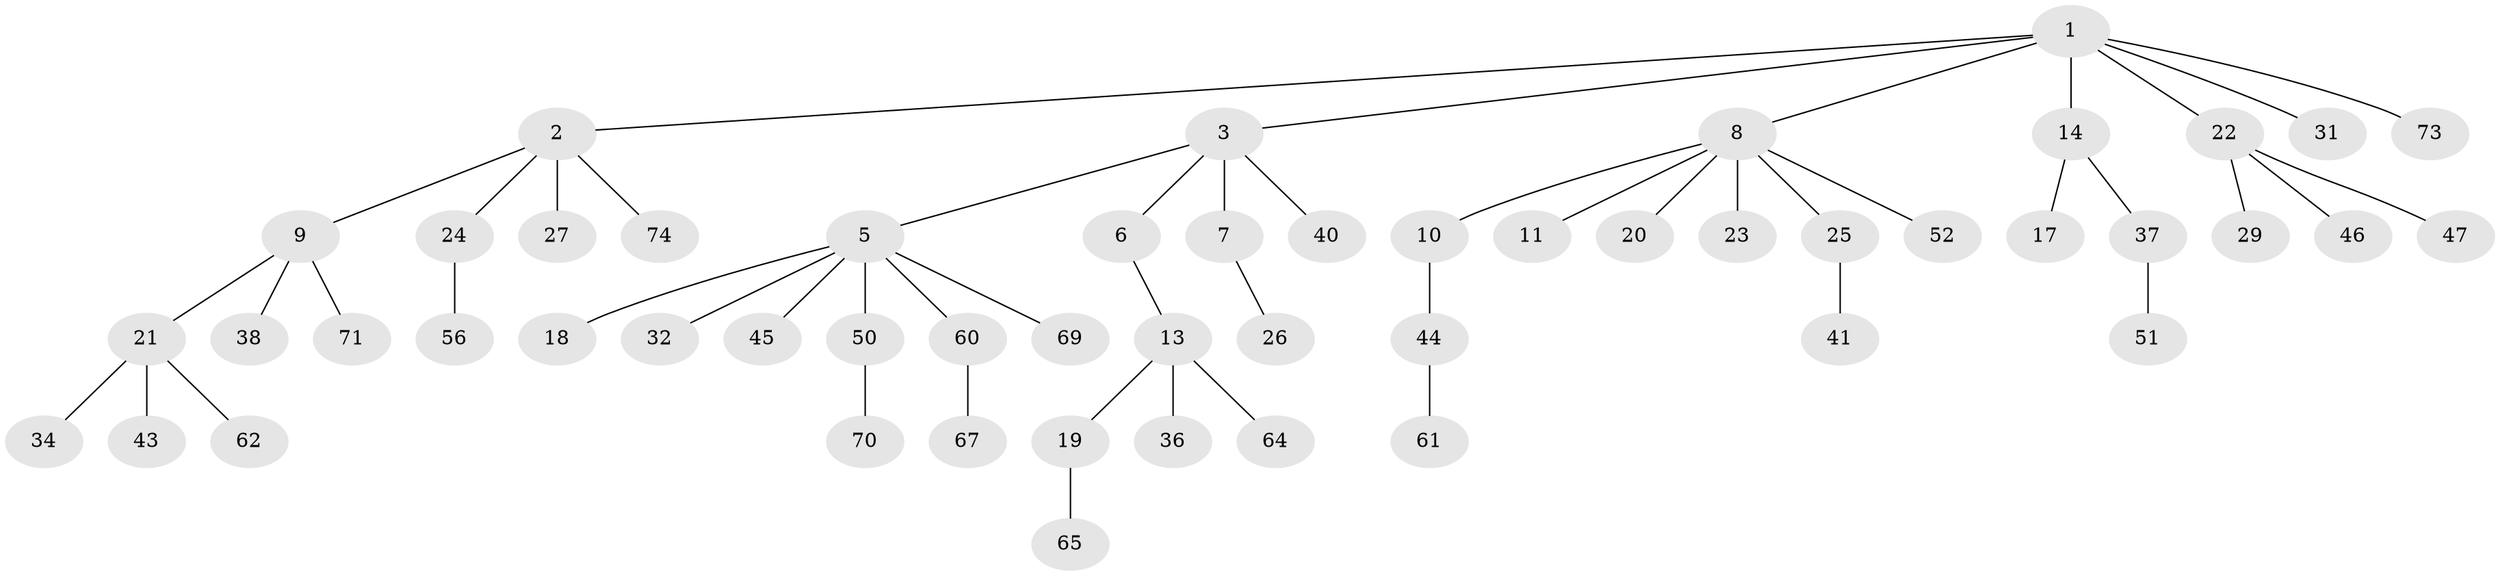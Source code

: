 // original degree distribution, {7: 0.02564102564102564, 6: 0.038461538461538464, 1: 0.5384615384615384, 2: 0.2564102564102564, 3: 0.07692307692307693, 5: 0.02564102564102564, 4: 0.038461538461538464}
// Generated by graph-tools (version 1.1) at 2025/42/03/06/25 10:42:02]
// undirected, 52 vertices, 51 edges
graph export_dot {
graph [start="1"]
  node [color=gray90,style=filled];
  1 [super="+15"];
  2 [super="+63"];
  3 [super="+4"];
  5 [super="+12"];
  6;
  7 [super="+35"];
  8 [super="+30"];
  9 [super="+42"];
  10 [super="+49"];
  11;
  13 [super="+16"];
  14 [super="+39"];
  17;
  18;
  19 [super="+57"];
  20 [super="+58"];
  21 [super="+33"];
  22 [super="+53"];
  23 [super="+28"];
  24;
  25;
  26 [super="+77"];
  27;
  29;
  31;
  32 [super="+78"];
  34;
  36 [super="+59"];
  37 [super="+48"];
  38;
  40;
  41 [super="+55"];
  43 [super="+76"];
  44 [super="+54"];
  45;
  46;
  47;
  50 [super="+66"];
  51;
  52;
  56 [super="+75"];
  60 [super="+72"];
  61;
  62 [super="+68"];
  64;
  65;
  67;
  69;
  70;
  71;
  73;
  74;
  1 -- 2;
  1 -- 3;
  1 -- 8;
  1 -- 14;
  1 -- 22;
  1 -- 73;
  1 -- 31;
  2 -- 9;
  2 -- 24;
  2 -- 27;
  2 -- 74;
  3 -- 5;
  3 -- 6;
  3 -- 7;
  3 -- 40;
  5 -- 45;
  5 -- 50;
  5 -- 60;
  5 -- 69;
  5 -- 32;
  5 -- 18;
  6 -- 13;
  7 -- 26;
  8 -- 10;
  8 -- 11;
  8 -- 20;
  8 -- 23;
  8 -- 25;
  8 -- 52;
  9 -- 21;
  9 -- 38;
  9 -- 71;
  10 -- 44;
  13 -- 36;
  13 -- 64;
  13 -- 19;
  14 -- 17;
  14 -- 37;
  19 -- 65;
  21 -- 34;
  21 -- 43;
  21 -- 62;
  22 -- 29;
  22 -- 46;
  22 -- 47;
  24 -- 56;
  25 -- 41;
  37 -- 51;
  44 -- 61;
  50 -- 70;
  60 -- 67;
}
